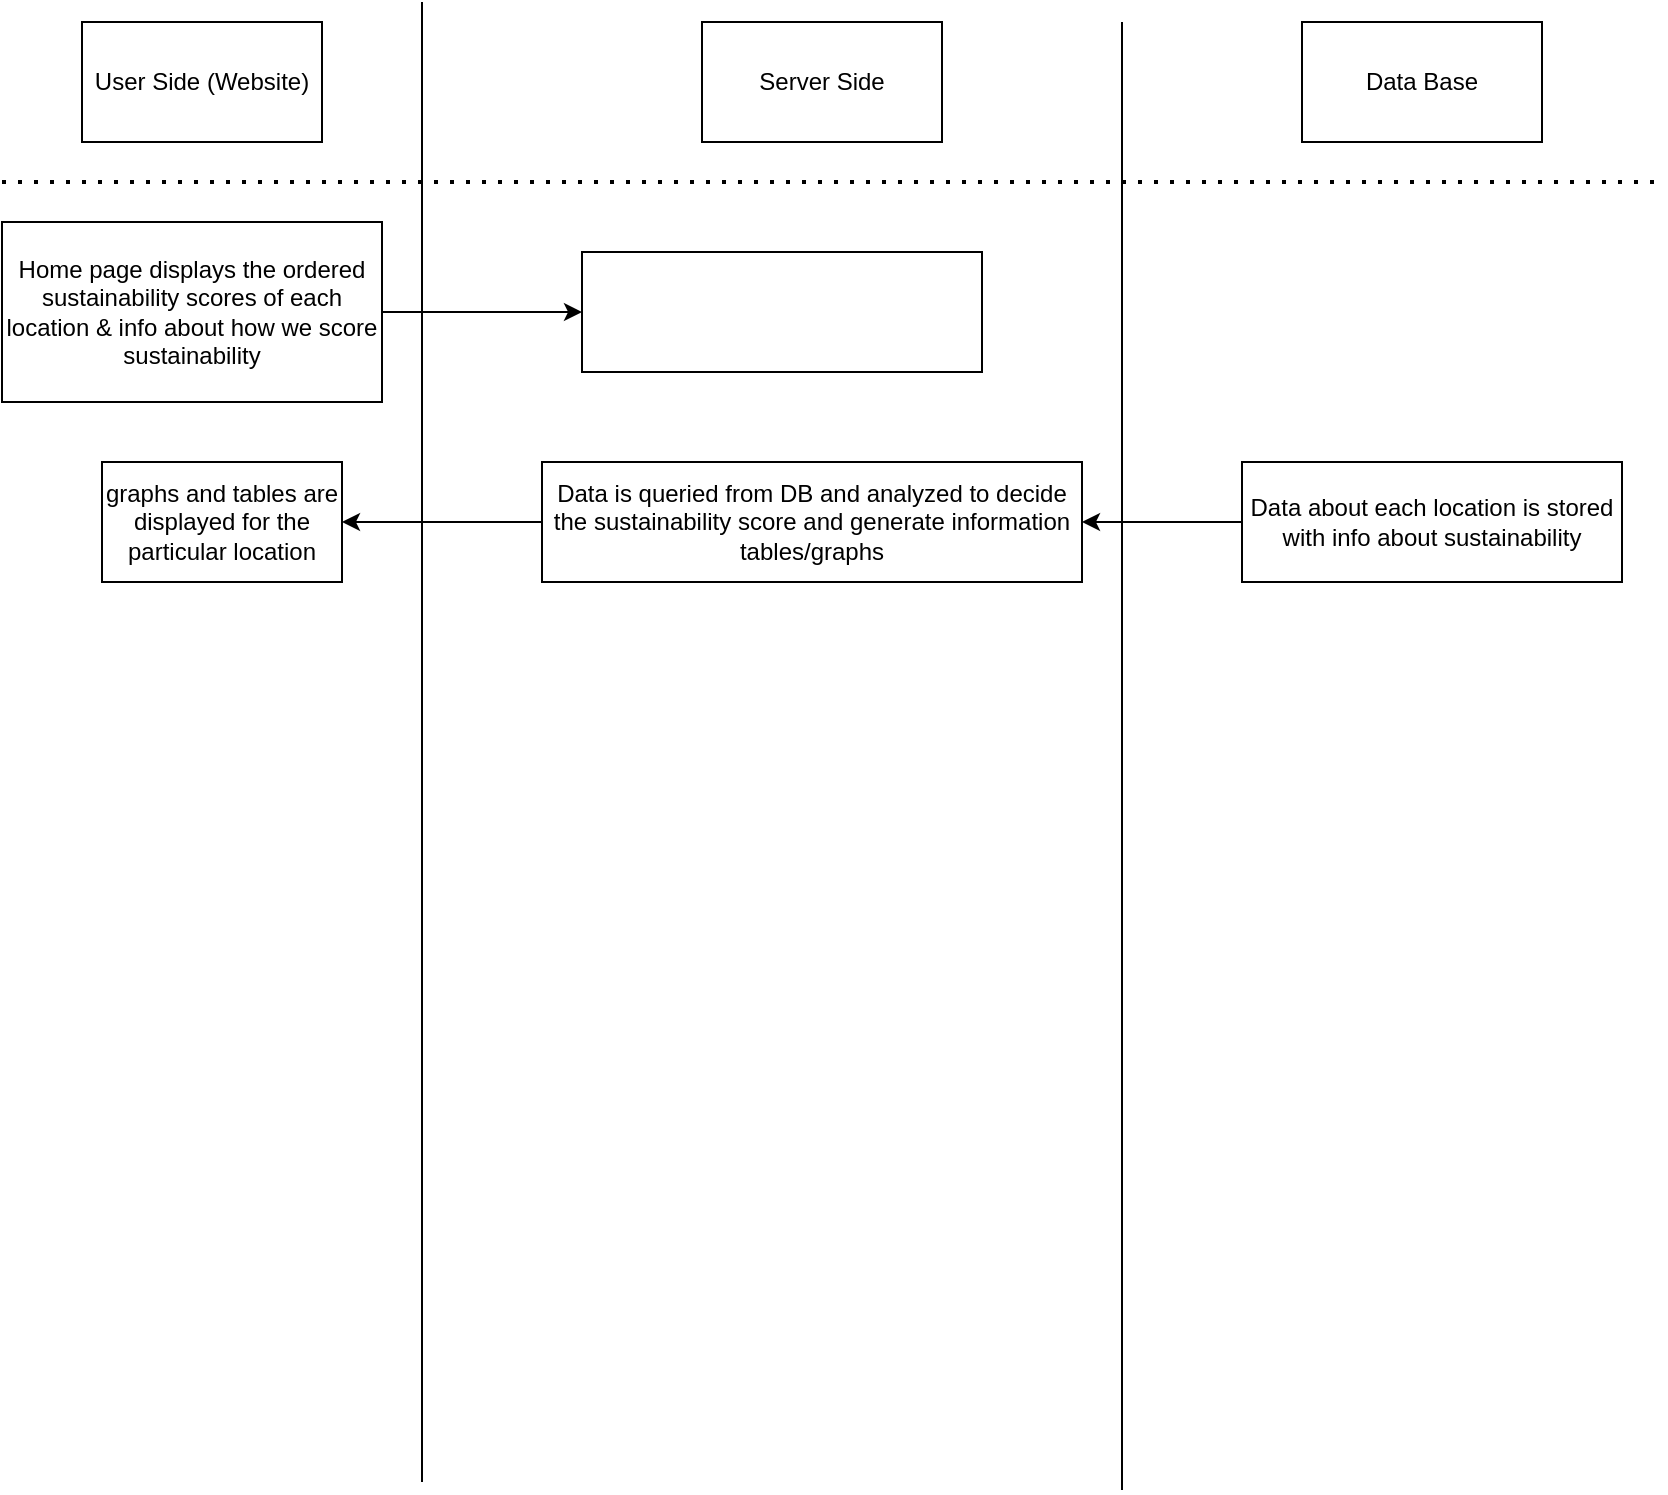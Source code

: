 <mxfile version="23.0.1" type="github">
  <diagram name="Page-1" id="2euWP3GzKTTJIBRFbvRD">
    <mxGraphModel dx="1221" dy="759" grid="1" gridSize="10" guides="1" tooltips="1" connect="1" arrows="1" fold="1" page="1" pageScale="1" pageWidth="850" pageHeight="1100" math="0" shadow="0">
      <root>
        <mxCell id="0" />
        <mxCell id="1" parent="0" />
        <mxCell id="vFhZLUliiJk6AFn3ogl6-7" value="User Side (Website)" style="rounded=0;whiteSpace=wrap;html=1;" vertex="1" parent="1">
          <mxGeometry x="50" y="20" width="120" height="60" as="geometry" />
        </mxCell>
        <mxCell id="vFhZLUliiJk6AFn3ogl6-8" value="" style="endArrow=none;html=1;rounded=0;" edge="1" parent="1">
          <mxGeometry width="50" height="50" relative="1" as="geometry">
            <mxPoint x="220" y="750" as="sourcePoint" />
            <mxPoint x="220" y="10" as="targetPoint" />
          </mxGeometry>
        </mxCell>
        <mxCell id="vFhZLUliiJk6AFn3ogl6-10" value="Server Side" style="rounded=0;whiteSpace=wrap;html=1;" vertex="1" parent="1">
          <mxGeometry x="360" y="20" width="120" height="60" as="geometry" />
        </mxCell>
        <mxCell id="vFhZLUliiJk6AFn3ogl6-11" value="Data Base" style="rounded=0;whiteSpace=wrap;html=1;" vertex="1" parent="1">
          <mxGeometry x="660" y="20" width="120" height="60" as="geometry" />
        </mxCell>
        <mxCell id="vFhZLUliiJk6AFn3ogl6-12" value="" style="endArrow=none;html=1;rounded=0;" edge="1" parent="1">
          <mxGeometry width="50" height="50" relative="1" as="geometry">
            <mxPoint x="570" y="754" as="sourcePoint" />
            <mxPoint x="570" y="20" as="targetPoint" />
          </mxGeometry>
        </mxCell>
        <mxCell id="vFhZLUliiJk6AFn3ogl6-14" value="" style="endArrow=none;dashed=1;html=1;dashPattern=1 3;strokeWidth=2;rounded=0;" edge="1" parent="1">
          <mxGeometry width="50" height="50" relative="1" as="geometry">
            <mxPoint x="10" y="100" as="sourcePoint" />
            <mxPoint x="840" y="100" as="targetPoint" />
          </mxGeometry>
        </mxCell>
        <mxCell id="vFhZLUliiJk6AFn3ogl6-17" style="edgeStyle=orthogonalEdgeStyle;rounded=0;orthogonalLoop=1;jettySize=auto;html=1;" edge="1" parent="1" source="vFhZLUliiJk6AFn3ogl6-16" target="vFhZLUliiJk6AFn3ogl6-18">
          <mxGeometry relative="1" as="geometry">
            <mxPoint x="480" y="270" as="targetPoint" />
          </mxGeometry>
        </mxCell>
        <mxCell id="vFhZLUliiJk6AFn3ogl6-16" value="Data about each location is stored with info about sustainability" style="rounded=0;whiteSpace=wrap;html=1;" vertex="1" parent="1">
          <mxGeometry x="630" y="240" width="190" height="60" as="geometry" />
        </mxCell>
        <mxCell id="vFhZLUliiJk6AFn3ogl6-19" style="edgeStyle=orthogonalEdgeStyle;rounded=0;orthogonalLoop=1;jettySize=auto;html=1;" edge="1" parent="1" source="vFhZLUliiJk6AFn3ogl6-18" target="vFhZLUliiJk6AFn3ogl6-20">
          <mxGeometry relative="1" as="geometry">
            <mxPoint x="170" y="270" as="targetPoint" />
          </mxGeometry>
        </mxCell>
        <mxCell id="vFhZLUliiJk6AFn3ogl6-18" value="Data is queried from DB and analyzed to decide the sustainability score and generate information tables/graphs" style="rounded=0;whiteSpace=wrap;html=1;" vertex="1" parent="1">
          <mxGeometry x="280" y="240" width="270" height="60" as="geometry" />
        </mxCell>
        <mxCell id="vFhZLUliiJk6AFn3ogl6-20" value="graphs and tables are displayed for the particular location" style="rounded=0;whiteSpace=wrap;html=1;" vertex="1" parent="1">
          <mxGeometry x="60" y="240" width="120" height="60" as="geometry" />
        </mxCell>
        <mxCell id="vFhZLUliiJk6AFn3ogl6-22" style="edgeStyle=orthogonalEdgeStyle;rounded=0;orthogonalLoop=1;jettySize=auto;html=1;" edge="1" parent="1" source="vFhZLUliiJk6AFn3ogl6-21" target="vFhZLUliiJk6AFn3ogl6-23">
          <mxGeometry relative="1" as="geometry">
            <mxPoint x="290" y="165" as="targetPoint" />
          </mxGeometry>
        </mxCell>
        <mxCell id="vFhZLUliiJk6AFn3ogl6-21" value="Home page displays the ordered sustainability scores of each location &amp;amp; info about how we score sustainability" style="rounded=0;whiteSpace=wrap;html=1;" vertex="1" parent="1">
          <mxGeometry x="10" y="120" width="190" height="90" as="geometry" />
        </mxCell>
        <mxCell id="vFhZLUliiJk6AFn3ogl6-23" value="" style="rounded=0;whiteSpace=wrap;html=1;" vertex="1" parent="1">
          <mxGeometry x="300" y="135" width="200" height="60" as="geometry" />
        </mxCell>
      </root>
    </mxGraphModel>
  </diagram>
</mxfile>
